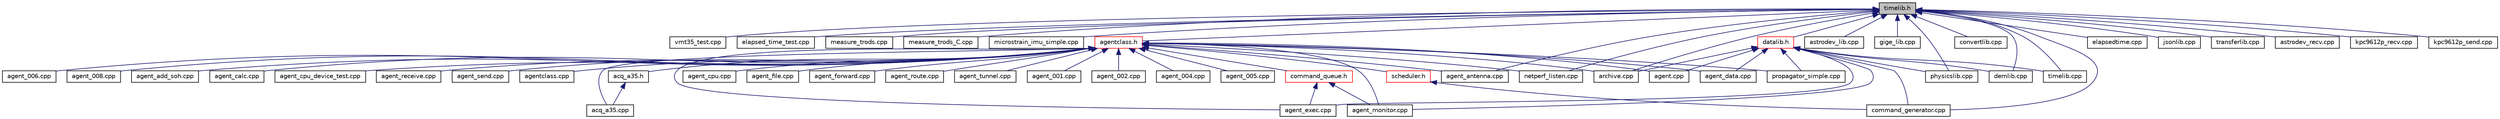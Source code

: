 digraph "timelib.h"
{
 // INTERACTIVE_SVG=YES
  edge [fontname="Helvetica",fontsize="10",labelfontname="Helvetica",labelfontsize="10"];
  node [fontname="Helvetica",fontsize="10",shape=record];
  Node37 [label="timelib.h",height=0.2,width=0.4,color="black", fillcolor="grey75", style="filled", fontcolor="black"];
  Node37 -> Node38 [dir="back",color="midnightblue",fontsize="10",style="solid",fontname="Helvetica"];
  Node38 [label="vmt35_test.cpp",height=0.2,width=0.4,color="black", fillcolor="white", style="filled",URL="$vmt35__test_8cpp.html"];
  Node37 -> Node39 [dir="back",color="midnightblue",fontsize="10",style="solid",fontname="Helvetica"];
  Node39 [label="elapsed_time_test.cpp",height=0.2,width=0.4,color="black", fillcolor="white", style="filled",URL="$elapsed__time__test_8cpp.html"];
  Node37 -> Node40 [dir="back",color="midnightblue",fontsize="10",style="solid",fontname="Helvetica"];
  Node40 [label="measure_trods.cpp",height=0.2,width=0.4,color="black", fillcolor="white", style="filled",URL="$measure__trods_8cpp.html"];
  Node37 -> Node41 [dir="back",color="midnightblue",fontsize="10",style="solid",fontname="Helvetica"];
  Node41 [label="measure_trods_C.cpp",height=0.2,width=0.4,color="black", fillcolor="white", style="filled",URL="$measure__trods___c_8cpp.html"];
  Node37 -> Node42 [dir="back",color="midnightblue",fontsize="10",style="solid",fontname="Helvetica"];
  Node42 [label="microstrain_imu_simple.cpp",height=0.2,width=0.4,color="black", fillcolor="white", style="filled",URL="$microstrain__imu__simple_8cpp.html"];
  Node37 -> Node43 [dir="back",color="midnightblue",fontsize="10",style="solid",fontname="Helvetica"];
  Node43 [label="agentclass.h",height=0.2,width=0.4,color="red", fillcolor="white", style="filled",URL="$agentclass_8h.html",tooltip="Agent Server and Client header file. "];
  Node43 -> Node44 [dir="back",color="midnightblue",fontsize="10",style="solid",fontname="Helvetica"];
  Node44 [label="agent_001.cpp",height=0.2,width=0.4,color="black", fillcolor="white", style="filled",URL="$agent__001_8cpp.html"];
  Node43 -> Node45 [dir="back",color="midnightblue",fontsize="10",style="solid",fontname="Helvetica"];
  Node45 [label="agent_002.cpp",height=0.2,width=0.4,color="black", fillcolor="white", style="filled",URL="$agent__002_8cpp.html"];
  Node43 -> Node46 [dir="back",color="midnightblue",fontsize="10",style="solid",fontname="Helvetica"];
  Node46 [label="agent_004.cpp",height=0.2,width=0.4,color="black", fillcolor="white", style="filled",URL="$agent__004_8cpp.html"];
  Node43 -> Node47 [dir="back",color="midnightblue",fontsize="10",style="solid",fontname="Helvetica"];
  Node47 [label="agent_005.cpp",height=0.2,width=0.4,color="black", fillcolor="white", style="filled",URL="$agent__005_8cpp.html"];
  Node43 -> Node48 [dir="back",color="midnightblue",fontsize="10",style="solid",fontname="Helvetica"];
  Node48 [label="agent_006.cpp",height=0.2,width=0.4,color="black", fillcolor="white", style="filled",URL="$agent__006_8cpp.html"];
  Node43 -> Node49 [dir="back",color="midnightblue",fontsize="10",style="solid",fontname="Helvetica"];
  Node49 [label="agent_008.cpp",height=0.2,width=0.4,color="black", fillcolor="white", style="filled",URL="$agent__008_8cpp.html"];
  Node43 -> Node50 [dir="back",color="midnightblue",fontsize="10",style="solid",fontname="Helvetica"];
  Node50 [label="agent_add_soh.cpp",height=0.2,width=0.4,color="black", fillcolor="white", style="filled",URL="$agent__add__soh_8cpp.html"];
  Node43 -> Node51 [dir="back",color="midnightblue",fontsize="10",style="solid",fontname="Helvetica"];
  Node51 [label="agent_calc.cpp",height=0.2,width=0.4,color="black", fillcolor="white", style="filled",URL="$agent__calc_8cpp.html",tooltip="Demonstration calculator Agent. "];
  Node43 -> Node52 [dir="back",color="midnightblue",fontsize="10",style="solid",fontname="Helvetica"];
  Node52 [label="agent_cpu_device_test.cpp",height=0.2,width=0.4,color="black", fillcolor="white", style="filled",URL="$agent__cpu__device__test_8cpp.html"];
  Node43 -> Node53 [dir="back",color="midnightblue",fontsize="10",style="solid",fontname="Helvetica"];
  Node53 [label="agent_receive.cpp",height=0.2,width=0.4,color="black", fillcolor="white", style="filled",URL="$agent__receive_8cpp.html"];
  Node43 -> Node54 [dir="back",color="midnightblue",fontsize="10",style="solid",fontname="Helvetica"];
  Node54 [label="agent_send.cpp",height=0.2,width=0.4,color="black", fillcolor="white", style="filled",URL="$agent__send_8cpp.html"];
  Node43 -> Node55 [dir="back",color="midnightblue",fontsize="10",style="solid",fontname="Helvetica"];
  Node55 [label="propagator_simple.cpp",height=0.2,width=0.4,color="black", fillcolor="white", style="filled",URL="$propagator__simple_8cpp.html"];
  Node43 -> Node56 [dir="back",color="midnightblue",fontsize="10",style="solid",fontname="Helvetica"];
  Node56 [label="agentclass.cpp",height=0.2,width=0.4,color="black", fillcolor="white", style="filled",URL="$agentclass_8cpp.html",tooltip="Agent support functions. "];
  Node43 -> Node57 [dir="back",color="midnightblue",fontsize="10",style="solid",fontname="Helvetica"];
  Node57 [label="scheduler.h",height=0.2,width=0.4,color="red", fillcolor="white", style="filled",URL="$scheduler_8h.html",tooltip="Scheduler Class. "];
  Node57 -> Node59 [dir="back",color="midnightblue",fontsize="10",style="solid",fontname="Helvetica"];
  Node59 [label="command_generator.cpp",height=0.2,width=0.4,color="black", fillcolor="white", style="filled",URL="$command__generator_8cpp.html"];
  Node43 -> Node60 [dir="back",color="midnightblue",fontsize="10",style="solid",fontname="Helvetica"];
  Node60 [label="acq_a35.cpp",height=0.2,width=0.4,color="black", fillcolor="white", style="filled",URL="$acq__a35_8cpp.html"];
  Node43 -> Node61 [dir="back",color="midnightblue",fontsize="10",style="solid",fontname="Helvetica"];
  Node61 [label="acq_a35.h",height=0.2,width=0.4,color="black", fillcolor="white", style="filled",URL="$acq__a35_8h.html"];
  Node61 -> Node60 [dir="back",color="midnightblue",fontsize="10",style="solid",fontname="Helvetica"];
  Node43 -> Node62 [dir="back",color="midnightblue",fontsize="10",style="solid",fontname="Helvetica"];
  Node62 [label="command_queue.h",height=0.2,width=0.4,color="red", fillcolor="white", style="filled",URL="$command__queue_8h.html",tooltip="Command Queue Class. "];
  Node62 -> Node64 [dir="back",color="midnightblue",fontsize="10",style="solid",fontname="Helvetica"];
  Node64 [label="agent_exec.cpp",height=0.2,width=0.4,color="black", fillcolor="white", style="filled",URL="$agent__exec_8cpp.html",tooltip="Executive Agent source file. "];
  Node62 -> Node65 [dir="back",color="midnightblue",fontsize="10",style="solid",fontname="Helvetica"];
  Node65 [label="agent_monitor.cpp",height=0.2,width=0.4,color="black", fillcolor="white", style="filled",URL="$agent__monitor_8cpp.html"];
  Node43 -> Node66 [dir="back",color="midnightblue",fontsize="10",style="solid",fontname="Helvetica"];
  Node66 [label="agent.cpp",height=0.2,width=0.4,color="black", fillcolor="white", style="filled",URL="$agent_8cpp.html",tooltip="Agent control program source. "];
  Node43 -> Node67 [dir="back",color="midnightblue",fontsize="10",style="solid",fontname="Helvetica"];
  Node67 [label="agent_cpu.cpp",height=0.2,width=0.4,color="black", fillcolor="white", style="filled",URL="$agent__cpu_8cpp.html"];
  Node43 -> Node68 [dir="back",color="midnightblue",fontsize="10",style="solid",fontname="Helvetica"];
  Node68 [label="agent_data.cpp",height=0.2,width=0.4,color="black", fillcolor="white", style="filled",URL="$agent__data_8cpp.html"];
  Node43 -> Node64 [dir="back",color="midnightblue",fontsize="10",style="solid",fontname="Helvetica"];
  Node43 -> Node69 [dir="back",color="midnightblue",fontsize="10",style="solid",fontname="Helvetica"];
  Node69 [label="agent_file.cpp",height=0.2,width=0.4,color="black", fillcolor="white", style="filled",URL="$agent__file_8cpp.html",tooltip="File Transfer Agent source file. "];
  Node43 -> Node70 [dir="back",color="midnightblue",fontsize="10",style="solid",fontname="Helvetica"];
  Node70 [label="agent_forward.cpp",height=0.2,width=0.4,color="black", fillcolor="white", style="filled",URL="$agent__forward_8cpp.html"];
  Node43 -> Node65 [dir="back",color="midnightblue",fontsize="10",style="solid",fontname="Helvetica"];
  Node43 -> Node71 [dir="back",color="midnightblue",fontsize="10",style="solid",fontname="Helvetica"];
  Node71 [label="agent_route.cpp",height=0.2,width=0.4,color="black", fillcolor="white", style="filled",URL="$agent__route_8cpp.html"];
  Node43 -> Node72 [dir="back",color="midnightblue",fontsize="10",style="solid",fontname="Helvetica"];
  Node72 [label="agent_tunnel.cpp",height=0.2,width=0.4,color="black", fillcolor="white", style="filled",URL="$agent__tunnel_8cpp.html"];
  Node43 -> Node74 [dir="back",color="midnightblue",fontsize="10",style="solid",fontname="Helvetica"];
  Node74 [label="agent_antenna.cpp",height=0.2,width=0.4,color="black", fillcolor="white", style="filled",URL="$agent__antenna_8cpp.html",tooltip="Agent Antenna for Satellite Ground Station. "];
  Node43 -> Node85 [dir="back",color="midnightblue",fontsize="10",style="solid",fontname="Helvetica"];
  Node85 [label="archive.cpp",height=0.2,width=0.4,color="black", fillcolor="white", style="filled",URL="$archive_8cpp.html"];
  Node43 -> Node92 [dir="back",color="midnightblue",fontsize="10",style="solid",fontname="Helvetica"];
  Node92 [label="netperf_listen.cpp",height=0.2,width=0.4,color="black", fillcolor="white", style="filled",URL="$netperf__listen_8cpp.html"];
  Node37 -> Node97 [dir="back",color="midnightblue",fontsize="10",style="solid",fontname="Helvetica"];
  Node97 [label="astrodev_lib.cpp",height=0.2,width=0.4,color="black", fillcolor="white", style="filled",URL="$astrodev__lib_8cpp.html"];
  Node37 -> Node98 [dir="back",color="midnightblue",fontsize="10",style="solid",fontname="Helvetica"];
  Node98 [label="gige_lib.cpp",height=0.2,width=0.4,color="black", fillcolor="white", style="filled",URL="$gige__lib_8cpp.html",tooltip="Support routines for GigE Vision cameras. "];
  Node37 -> Node99 [dir="back",color="midnightblue",fontsize="10",style="solid",fontname="Helvetica"];
  Node99 [label="physicslib.cpp",height=0.2,width=0.4,color="black", fillcolor="white", style="filled",URL="$physicslib_8cpp.html"];
  Node37 -> Node100 [dir="back",color="midnightblue",fontsize="10",style="solid",fontname="Helvetica"];
  Node100 [label="convertlib.cpp",height=0.2,width=0.4,color="black", fillcolor="white", style="filled",URL="$convertlib_8cpp.html",tooltip="Coordinate conversion library source file. "];
  Node37 -> Node101 [dir="back",color="midnightblue",fontsize="10",style="solid",fontname="Helvetica"];
  Node101 [label="datalib.h",height=0.2,width=0.4,color="red", fillcolor="white", style="filled",URL="$datalib_8h.html",tooltip="Data Management header file. "];
  Node101 -> Node55 [dir="back",color="midnightblue",fontsize="10",style="solid",fontname="Helvetica"];
  Node101 -> Node99 [dir="back",color="midnightblue",fontsize="10",style="solid",fontname="Helvetica"];
  Node101 -> Node103 [dir="back",color="midnightblue",fontsize="10",style="solid",fontname="Helvetica"];
  Node103 [label="demlib.cpp",height=0.2,width=0.4,color="black", fillcolor="white", style="filled",URL="$demlib_8cpp.html"];
  Node101 -> Node117 [dir="back",color="midnightblue",fontsize="10",style="solid",fontname="Helvetica"];
  Node117 [label="timelib.cpp",height=0.2,width=0.4,color="black", fillcolor="white", style="filled",URL="$timelib_8cpp.html",tooltip="Time handling library source file. "];
  Node101 -> Node66 [dir="back",color="midnightblue",fontsize="10",style="solid",fontname="Helvetica"];
  Node101 -> Node68 [dir="back",color="midnightblue",fontsize="10",style="solid",fontname="Helvetica"];
  Node101 -> Node64 [dir="back",color="midnightblue",fontsize="10",style="solid",fontname="Helvetica"];
  Node101 -> Node65 [dir="back",color="midnightblue",fontsize="10",style="solid",fontname="Helvetica"];
  Node101 -> Node85 [dir="back",color="midnightblue",fontsize="10",style="solid",fontname="Helvetica"];
  Node101 -> Node59 [dir="back",color="midnightblue",fontsize="10",style="solid",fontname="Helvetica"];
  Node37 -> Node103 [dir="back",color="midnightblue",fontsize="10",style="solid",fontname="Helvetica"];
  Node37 -> Node118 [dir="back",color="midnightblue",fontsize="10",style="solid",fontname="Helvetica"];
  Node118 [label="elapsedtime.cpp",height=0.2,width=0.4,color="black", fillcolor="white", style="filled",URL="$elapsedtime_8cpp.html"];
  Node37 -> Node114 [dir="back",color="midnightblue",fontsize="10",style="solid",fontname="Helvetica"];
  Node114 [label="jsonlib.cpp",height=0.2,width=0.4,color="black", fillcolor="white", style="filled",URL="$jsonlib_8cpp.html",tooltip="JSON support source file. "];
  Node37 -> Node117 [dir="back",color="midnightblue",fontsize="10",style="solid",fontname="Helvetica"];
  Node37 -> Node119 [dir="back",color="midnightblue",fontsize="10",style="solid",fontname="Helvetica"];
  Node119 [label="transferlib.cpp",height=0.2,width=0.4,color="black", fillcolor="white", style="filled",URL="$transferlib_8cpp.html"];
  Node37 -> Node74 [dir="back",color="midnightblue",fontsize="10",style="solid",fontname="Helvetica"];
  Node37 -> Node120 [dir="back",color="midnightblue",fontsize="10",style="solid",fontname="Helvetica"];
  Node120 [label="astrodev_recv.cpp",height=0.2,width=0.4,color="black", fillcolor="white", style="filled",URL="$astrodev__recv_8cpp.html"];
  Node37 -> Node121 [dir="back",color="midnightblue",fontsize="10",style="solid",fontname="Helvetica"];
  Node121 [label="kpc9612p_recv.cpp",height=0.2,width=0.4,color="black", fillcolor="white", style="filled",URL="$kpc9612p__recv_8cpp.html"];
  Node37 -> Node122 [dir="back",color="midnightblue",fontsize="10",style="solid",fontname="Helvetica"];
  Node122 [label="kpc9612p_send.cpp",height=0.2,width=0.4,color="black", fillcolor="white", style="filled",URL="$kpc9612p__send_8cpp.html"];
  Node37 -> Node85 [dir="back",color="midnightblue",fontsize="10",style="solid",fontname="Helvetica"];
  Node37 -> Node59 [dir="back",color="midnightblue",fontsize="10",style="solid",fontname="Helvetica"];
  Node37 -> Node92 [dir="back",color="midnightblue",fontsize="10",style="solid",fontname="Helvetica"];
}
